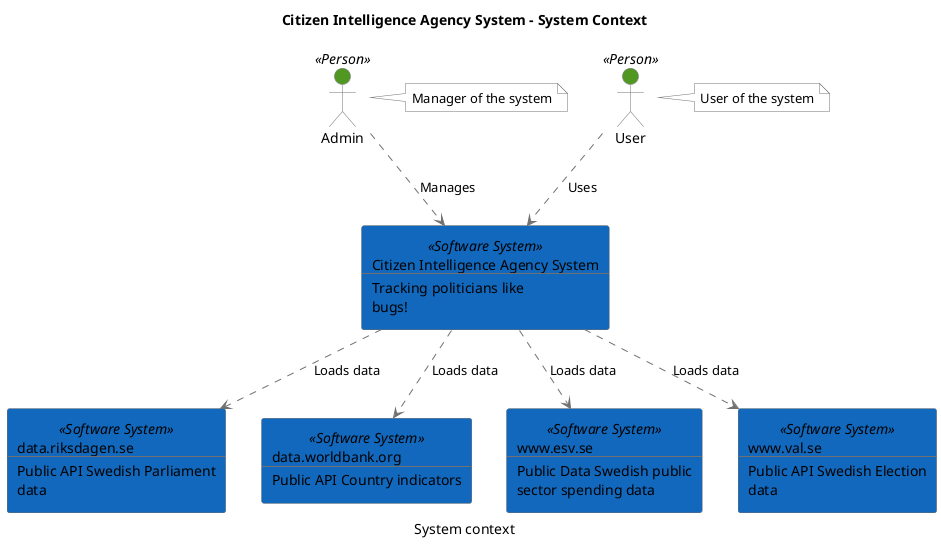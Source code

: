 @startuml(id=System context)
scale max 2000x2000
title Citizen Intelligence Agency System - System Context
caption System context

skinparam {
  shadowing false
  arrowColor #707070
  actorBorderColor #707070
  componentBorderColor #707070
  rectangleBorderColor #707070
  noteBackgroundColor #ffffff
  noteBorderColor #707070
}
actor "Admin" <<Person>> as 2 #519823
note right of 2
  Manager of the system
end note
rectangle 3 <<Software System>> #1168bd [
  Citizen Intelligence Agency System
  --
  Tracking politicians like
  bugs!
]
actor "User" <<Person>> as 1 #519823
note right of 1
  User of the system
end note
rectangle 4 <<Software System>> #1168bd [
  data.riksdagen.se
  --
  Public API Swedish Parliament
  data
]
rectangle 5 <<Software System>> #1168bd [
  data.worldbank.org
  --
  Public API Country indicators
]
rectangle 7 <<Software System>> #1168bd [
  www.esv.se
  --
  Public Data Swedish public
  sector spending data
]
rectangle 6 <<Software System>> #1168bd [
  www.val.se
  --
  Public API Swedish Election
  data
]
2 .[#707070].> 3 : Manages
3 .[#707070].> 4 : Loads data
3 .[#707070].> 5 : Loads data
3 .[#707070].> 7 : Loads data
3 .[#707070].> 6 : Loads data
1 .[#707070].> 3 : Uses
@enduml